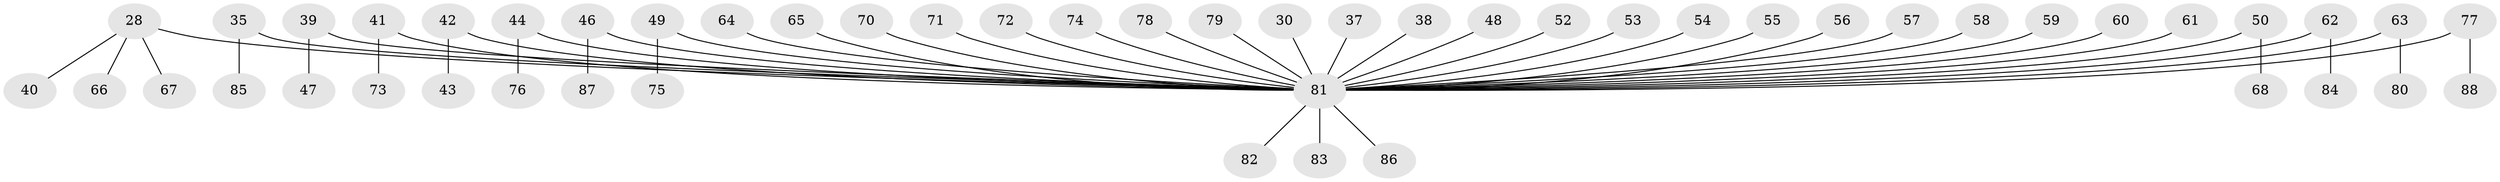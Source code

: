 // original degree distribution, {4: 0.09090909090909091, 8: 0.011363636363636364, 3: 0.11363636363636363, 7: 0.011363636363636364, 2: 0.2727272727272727, 6: 0.011363636363636364, 1: 0.48863636363636365}
// Generated by graph-tools (version 1.1) at 2025/56/03/04/25 21:56:27]
// undirected, 52 vertices, 51 edges
graph export_dot {
graph [start="1"]
  node [color=gray90,style=filled];
  28;
  30;
  35;
  37;
  38;
  39;
  40;
  41;
  42;
  43;
  44;
  46;
  47;
  48;
  49;
  50;
  52;
  53;
  54;
  55;
  56;
  57;
  58;
  59;
  60;
  61;
  62;
  63;
  64;
  65;
  66;
  67;
  68;
  70;
  71;
  72;
  73;
  74;
  75;
  76;
  77;
  78;
  79;
  80;
  81 [super="+16+36+24+31+5+8+69+11+45+20+27"];
  82;
  83;
  84;
  85;
  86;
  87;
  88;
  28 -- 40;
  28 -- 66;
  28 -- 67;
  28 -- 81;
  30 -- 81;
  35 -- 85;
  35 -- 81;
  37 -- 81;
  38 -- 81;
  39 -- 47;
  39 -- 81;
  41 -- 73;
  41 -- 81;
  42 -- 43;
  42 -- 81;
  44 -- 76;
  44 -- 81;
  46 -- 87;
  46 -- 81;
  48 -- 81;
  49 -- 75;
  49 -- 81;
  50 -- 68;
  50 -- 81;
  52 -- 81;
  53 -- 81;
  54 -- 81;
  55 -- 81;
  56 -- 81;
  57 -- 81;
  58 -- 81;
  59 -- 81;
  60 -- 81;
  61 -- 81;
  62 -- 84;
  62 -- 81;
  63 -- 80;
  63 -- 81;
  64 -- 81;
  65 -- 81;
  70 -- 81;
  71 -- 81;
  72 -- 81;
  74 -- 81;
  77 -- 88;
  77 -- 81;
  78 -- 81;
  79 -- 81;
  81 -- 83;
  81 -- 86;
  81 -- 82;
}
